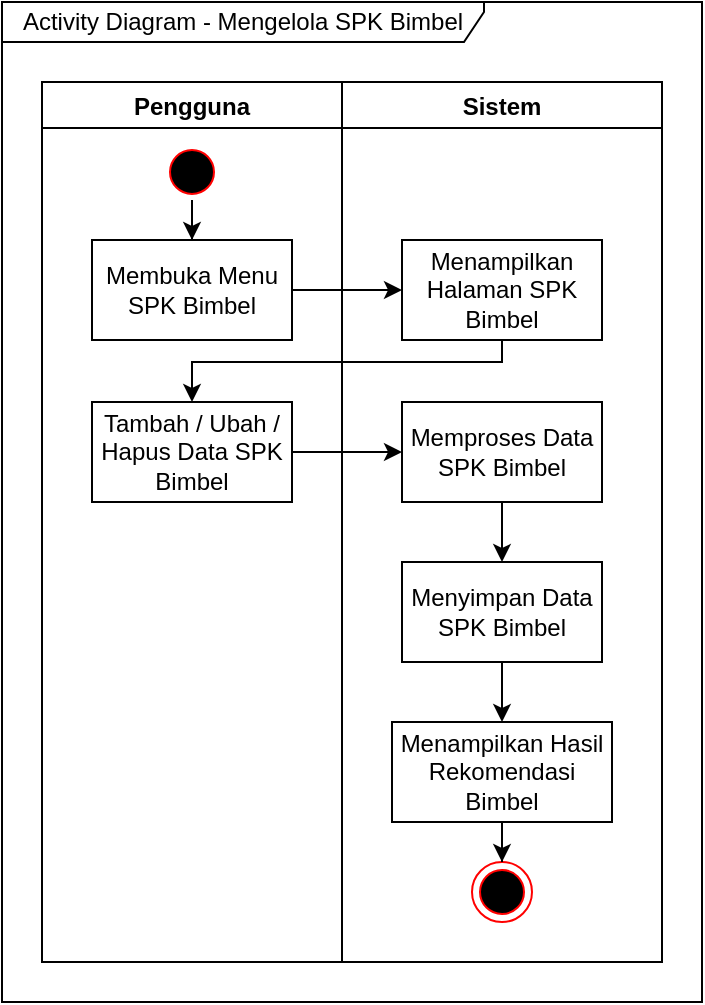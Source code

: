 <mxfile version="28.2.5">
  <diagram name="Page-1" id="_coZS1WRlcoWsEXlG5wb">
    <mxGraphModel dx="1042" dy="527" grid="1" gridSize="10" guides="1" tooltips="1" connect="1" arrows="1" fold="1" page="1" pageScale="1" pageWidth="827" pageHeight="1169" math="0" shadow="0">
      <root>
        <mxCell id="0" />
        <mxCell id="1" parent="0" />
        <mxCell id="ccyouhwph8pUIZQp9j_v-1" value="Pengguna" style="swimlane;" parent="1" vertex="1">
          <mxGeometry x="259" y="120" width="150" height="440" as="geometry" />
        </mxCell>
        <mxCell id="ccyouhwph8pUIZQp9j_v-2" value="Activity Diagram - Mengelola SPK Bimbel" style="shape=umlFrame;whiteSpace=wrap;html=1;pointerEvents=0;width=241;height=20;" parent="1" vertex="1">
          <mxGeometry x="239" y="80" width="350" height="500" as="geometry" />
        </mxCell>
        <mxCell id="ccyouhwph8pUIZQp9j_v-3" style="edgeStyle=orthogonalEdgeStyle;rounded=0;orthogonalLoop=1;jettySize=auto;html=1;entryX=0.5;entryY=0;entryDx=0;entryDy=0;" parent="1" source="ccyouhwph8pUIZQp9j_v-4" target="ccyouhwph8pUIZQp9j_v-6" edge="1">
          <mxGeometry relative="1" as="geometry" />
        </mxCell>
        <mxCell id="ccyouhwph8pUIZQp9j_v-4" value="" style="ellipse;html=1;shape=startState;fillColor=#000000;strokeColor=#ff0000;" parent="1" vertex="1">
          <mxGeometry x="319" y="150" width="30" height="30" as="geometry" />
        </mxCell>
        <mxCell id="ccyouhwph8pUIZQp9j_v-5" style="edgeStyle=orthogonalEdgeStyle;rounded=0;orthogonalLoop=1;jettySize=auto;html=1;entryX=0;entryY=0.5;entryDx=0;entryDy=0;" parent="1" source="ccyouhwph8pUIZQp9j_v-6" target="ccyouhwph8pUIZQp9j_v-8" edge="1">
          <mxGeometry relative="1" as="geometry" />
        </mxCell>
        <mxCell id="ccyouhwph8pUIZQp9j_v-6" value="Membuka Menu SPK Bimbel" style="html=1;dashed=0;whiteSpace=wrap;" parent="1" vertex="1">
          <mxGeometry x="284" y="199" width="100" height="50" as="geometry" />
        </mxCell>
        <mxCell id="ccyouhwph8pUIZQp9j_v-7" value="Sistem" style="swimlane;" parent="1" vertex="1">
          <mxGeometry x="409" y="120" width="160" height="440" as="geometry" />
        </mxCell>
        <mxCell id="ccyouhwph8pUIZQp9j_v-8" value="Menampilkan Halaman SPK Bimbel" style="html=1;dashed=0;whiteSpace=wrap;" parent="ccyouhwph8pUIZQp9j_v-7" vertex="1">
          <mxGeometry x="30" y="79" width="100" height="50" as="geometry" />
        </mxCell>
        <mxCell id="ccyouhwph8pUIZQp9j_v-21" style="edgeStyle=orthogonalEdgeStyle;rounded=0;orthogonalLoop=1;jettySize=auto;html=1;entryX=0.5;entryY=0;entryDx=0;entryDy=0;" parent="ccyouhwph8pUIZQp9j_v-7" source="ccyouhwph8pUIZQp9j_v-9" target="ccyouhwph8pUIZQp9j_v-11" edge="1">
          <mxGeometry relative="1" as="geometry" />
        </mxCell>
        <mxCell id="ccyouhwph8pUIZQp9j_v-9" value="Memproses Data SPK Bimbel" style="html=1;dashed=0;whiteSpace=wrap;" parent="ccyouhwph8pUIZQp9j_v-7" vertex="1">
          <mxGeometry x="30" y="160" width="100" height="50" as="geometry" />
        </mxCell>
        <mxCell id="ccyouhwph8pUIZQp9j_v-10" value="" style="ellipse;html=1;shape=endState;fillColor=#000000;strokeColor=#ff0000;" parent="ccyouhwph8pUIZQp9j_v-7" vertex="1">
          <mxGeometry x="65" y="390" width="30" height="30" as="geometry" />
        </mxCell>
        <mxCell id="ccyouhwph8pUIZQp9j_v-11" value="Menyimpan Data SPK Bimbel" style="html=1;dashed=0;whiteSpace=wrap;" parent="ccyouhwph8pUIZQp9j_v-7" vertex="1">
          <mxGeometry x="30" y="240" width="100" height="50" as="geometry" />
        </mxCell>
        <mxCell id="ccyouhwph8pUIZQp9j_v-12" style="edgeStyle=orthogonalEdgeStyle;rounded=0;orthogonalLoop=1;jettySize=auto;html=1;entryX=0.5;entryY=0;entryDx=0;entryDy=0;" parent="ccyouhwph8pUIZQp9j_v-7" source="ccyouhwph8pUIZQp9j_v-11" target="ccyouhwph8pUIZQp9j_v-14" edge="1">
          <mxGeometry relative="1" as="geometry">
            <mxPoint x="80" y="330" as="targetPoint" />
          </mxGeometry>
        </mxCell>
        <mxCell id="ccyouhwph8pUIZQp9j_v-13" style="edgeStyle=orthogonalEdgeStyle;rounded=0;orthogonalLoop=1;jettySize=auto;html=1;entryX=0.5;entryY=0;entryDx=0;entryDy=0;" parent="ccyouhwph8pUIZQp9j_v-7" source="ccyouhwph8pUIZQp9j_v-14" target="ccyouhwph8pUIZQp9j_v-10" edge="1">
          <mxGeometry relative="1" as="geometry" />
        </mxCell>
        <mxCell id="ccyouhwph8pUIZQp9j_v-14" value="Menampilkan Hasil Rekomendasi Bimbel" style="html=1;dashed=0;whiteSpace=wrap;" parent="ccyouhwph8pUIZQp9j_v-7" vertex="1">
          <mxGeometry x="25" y="320" width="110" height="50" as="geometry" />
        </mxCell>
        <mxCell id="ccyouhwph8pUIZQp9j_v-15" style="edgeStyle=orthogonalEdgeStyle;rounded=0;orthogonalLoop=1;jettySize=auto;html=1;entryX=0;entryY=0.5;entryDx=0;entryDy=0;" parent="1" source="ccyouhwph8pUIZQp9j_v-16" target="ccyouhwph8pUIZQp9j_v-9" edge="1">
          <mxGeometry relative="1" as="geometry" />
        </mxCell>
        <mxCell id="ccyouhwph8pUIZQp9j_v-16" value="Tambah / Ubah / Hapus Data SPK Bimbel" style="html=1;dashed=0;whiteSpace=wrap;" parent="1" vertex="1">
          <mxGeometry x="284" y="280" width="100" height="50" as="geometry" />
        </mxCell>
        <mxCell id="ccyouhwph8pUIZQp9j_v-17" style="edgeStyle=orthogonalEdgeStyle;rounded=0;orthogonalLoop=1;jettySize=auto;html=1;entryX=0.5;entryY=0;entryDx=0;entryDy=0;exitX=0.5;exitY=1;exitDx=0;exitDy=0;" parent="1" source="ccyouhwph8pUIZQp9j_v-8" target="ccyouhwph8pUIZQp9j_v-16" edge="1">
          <mxGeometry relative="1" as="geometry">
            <Array as="points">
              <mxPoint x="489" y="260" />
              <mxPoint x="334" y="260" />
            </Array>
          </mxGeometry>
        </mxCell>
      </root>
    </mxGraphModel>
  </diagram>
</mxfile>
